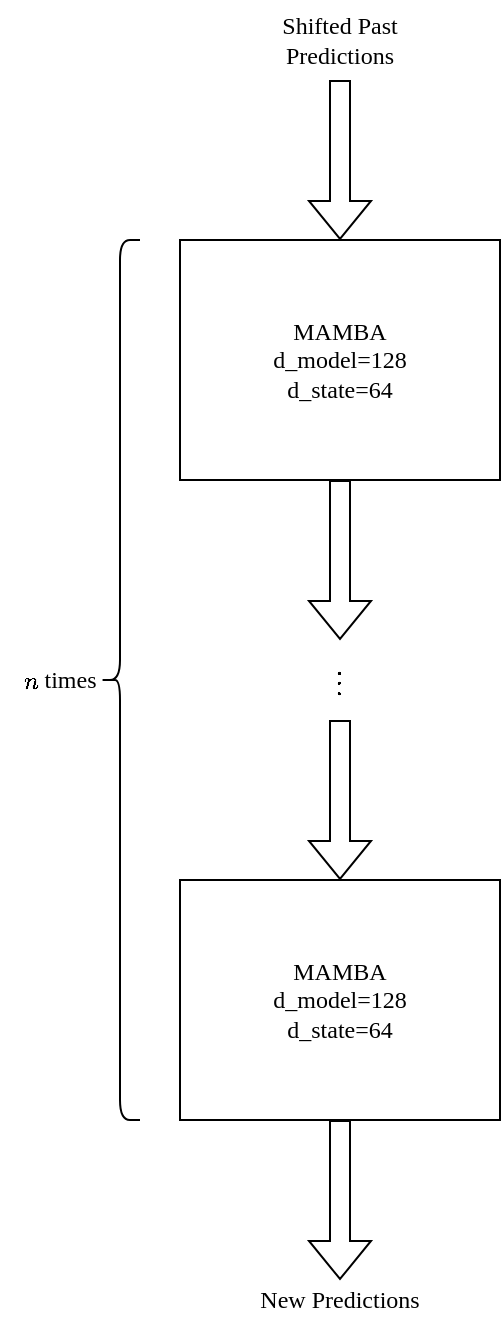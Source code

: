 <mxfile version="24.7.17">
  <diagram name="Page-1" id="RBAM61Kb6FDnMS2dq6ek">
    <mxGraphModel dx="1434" dy="907" grid="1" gridSize="10" guides="1" tooltips="1" connect="1" arrows="1" fold="1" page="1" pageScale="1" pageWidth="1600" pageHeight="900" math="1" shadow="0">
      <root>
        <mxCell id="0" />
        <mxCell id="1" parent="0" />
        <mxCell id="B3bZ3YoTfp9mn2FxvKbj-2" value="MAMBA&lt;div&gt;d_model=128&lt;/div&gt;&lt;div&gt;d_state=64&lt;/div&gt;" style="whiteSpace=wrap;html=1;fontFamily=Times New Roman;" parent="1" vertex="1">
          <mxGeometry x="520" y="200" width="160" height="120" as="geometry" />
        </mxCell>
        <mxCell id="B3bZ3YoTfp9mn2FxvKbj-4" value="" style="shape=curlyBracket;whiteSpace=wrap;html=1;rounded=1;labelPosition=left;verticalLabelPosition=middle;align=right;verticalAlign=middle;fontFamily=Times New Roman;" parent="1" vertex="1">
          <mxGeometry x="480" y="200" width="20" height="440" as="geometry" />
        </mxCell>
        <mxCell id="B3bZ3YoTfp9mn2FxvKbj-6" value="" style="shape=flexArrow;endArrow=classic;html=1;rounded=0;fontFamily=Times New Roman;" parent="1" target="B3bZ3YoTfp9mn2FxvKbj-2" edge="1">
          <mxGeometry width="50" height="50" relative="1" as="geometry">
            <mxPoint x="600" y="120" as="sourcePoint" />
            <mxPoint x="660" y="20" as="targetPoint" />
          </mxGeometry>
        </mxCell>
        <mxCell id="B3bZ3YoTfp9mn2FxvKbj-7" value="Shifted Past Predictions" style="text;strokeColor=none;align=center;fillColor=none;html=1;verticalAlign=middle;whiteSpace=wrap;rounded=0;fontFamily=Times New Roman;" parent="1" vertex="1">
          <mxGeometry x="550" y="80" width="100" height="40" as="geometry" />
        </mxCell>
        <mxCell id="B3bZ3YoTfp9mn2FxvKbj-8" value="MAMBA&lt;div&gt;d_model=128&lt;/div&gt;&lt;div&gt;d_state=64&lt;/div&gt;" style="whiteSpace=wrap;html=1;fontFamily=Times New Roman;" parent="1" vertex="1">
          <mxGeometry x="520" y="520" width="160" height="120" as="geometry" />
        </mxCell>
        <mxCell id="B3bZ3YoTfp9mn2FxvKbj-9" value="" style="shape=flexArrow;endArrow=classic;html=1;rounded=0;fontFamily=Times New Roman;" parent="1" source="B3bZ3YoTfp9mn2FxvKbj-2" edge="1">
          <mxGeometry width="50" height="50" relative="1" as="geometry">
            <mxPoint x="610" y="390" as="sourcePoint" />
            <mxPoint x="600" y="400" as="targetPoint" />
          </mxGeometry>
        </mxCell>
        <mxCell id="B3bZ3YoTfp9mn2FxvKbj-10" value="" style="shape=flexArrow;endArrow=classic;html=1;rounded=0;fontFamily=Times New Roman;" parent="1" target="B3bZ3YoTfp9mn2FxvKbj-8" edge="1">
          <mxGeometry width="50" height="50" relative="1" as="geometry">
            <mxPoint x="600" y="440" as="sourcePoint" />
            <mxPoint x="640" y="490" as="targetPoint" />
          </mxGeometry>
        </mxCell>
        <mxCell id="B3bZ3YoTfp9mn2FxvKbj-12" value="$$\vdots$$" style="text;strokeColor=none;align=center;fillColor=none;html=1;verticalAlign=middle;whiteSpace=wrap;rounded=0;fontFamily=Times New Roman;" parent="1" vertex="1">
          <mxGeometry x="590" y="400" width="20" height="40" as="geometry" />
        </mxCell>
        <mxCell id="B3bZ3YoTfp9mn2FxvKbj-13" value="" style="shape=flexArrow;endArrow=classic;html=1;rounded=0;fontFamily=Times New Roman;" parent="1" source="B3bZ3YoTfp9mn2FxvKbj-8" edge="1">
          <mxGeometry width="50" height="50" relative="1" as="geometry">
            <mxPoint x="599.66" y="670" as="sourcePoint" />
            <mxPoint x="600" y="720" as="targetPoint" />
          </mxGeometry>
        </mxCell>
        <mxCell id="B3bZ3YoTfp9mn2FxvKbj-14" value="\(n\) times" style="text;strokeColor=none;align=center;fillColor=none;html=1;verticalAlign=middle;whiteSpace=wrap;rounded=0;fontFamily=Times New Roman;" parent="1" vertex="1">
          <mxGeometry x="430" y="405" width="60" height="30" as="geometry" />
        </mxCell>
        <mxCell id="B3bZ3YoTfp9mn2FxvKbj-15" value="&lt;font face=&quot;Times New Roman&quot;&gt;New Predictions&lt;/font&gt;" style="text;strokeColor=none;align=center;fillColor=none;html=1;verticalAlign=middle;whiteSpace=wrap;rounded=0;" parent="1" vertex="1">
          <mxGeometry x="540" y="720" width="120" height="20" as="geometry" />
        </mxCell>
      </root>
    </mxGraphModel>
  </diagram>
</mxfile>
